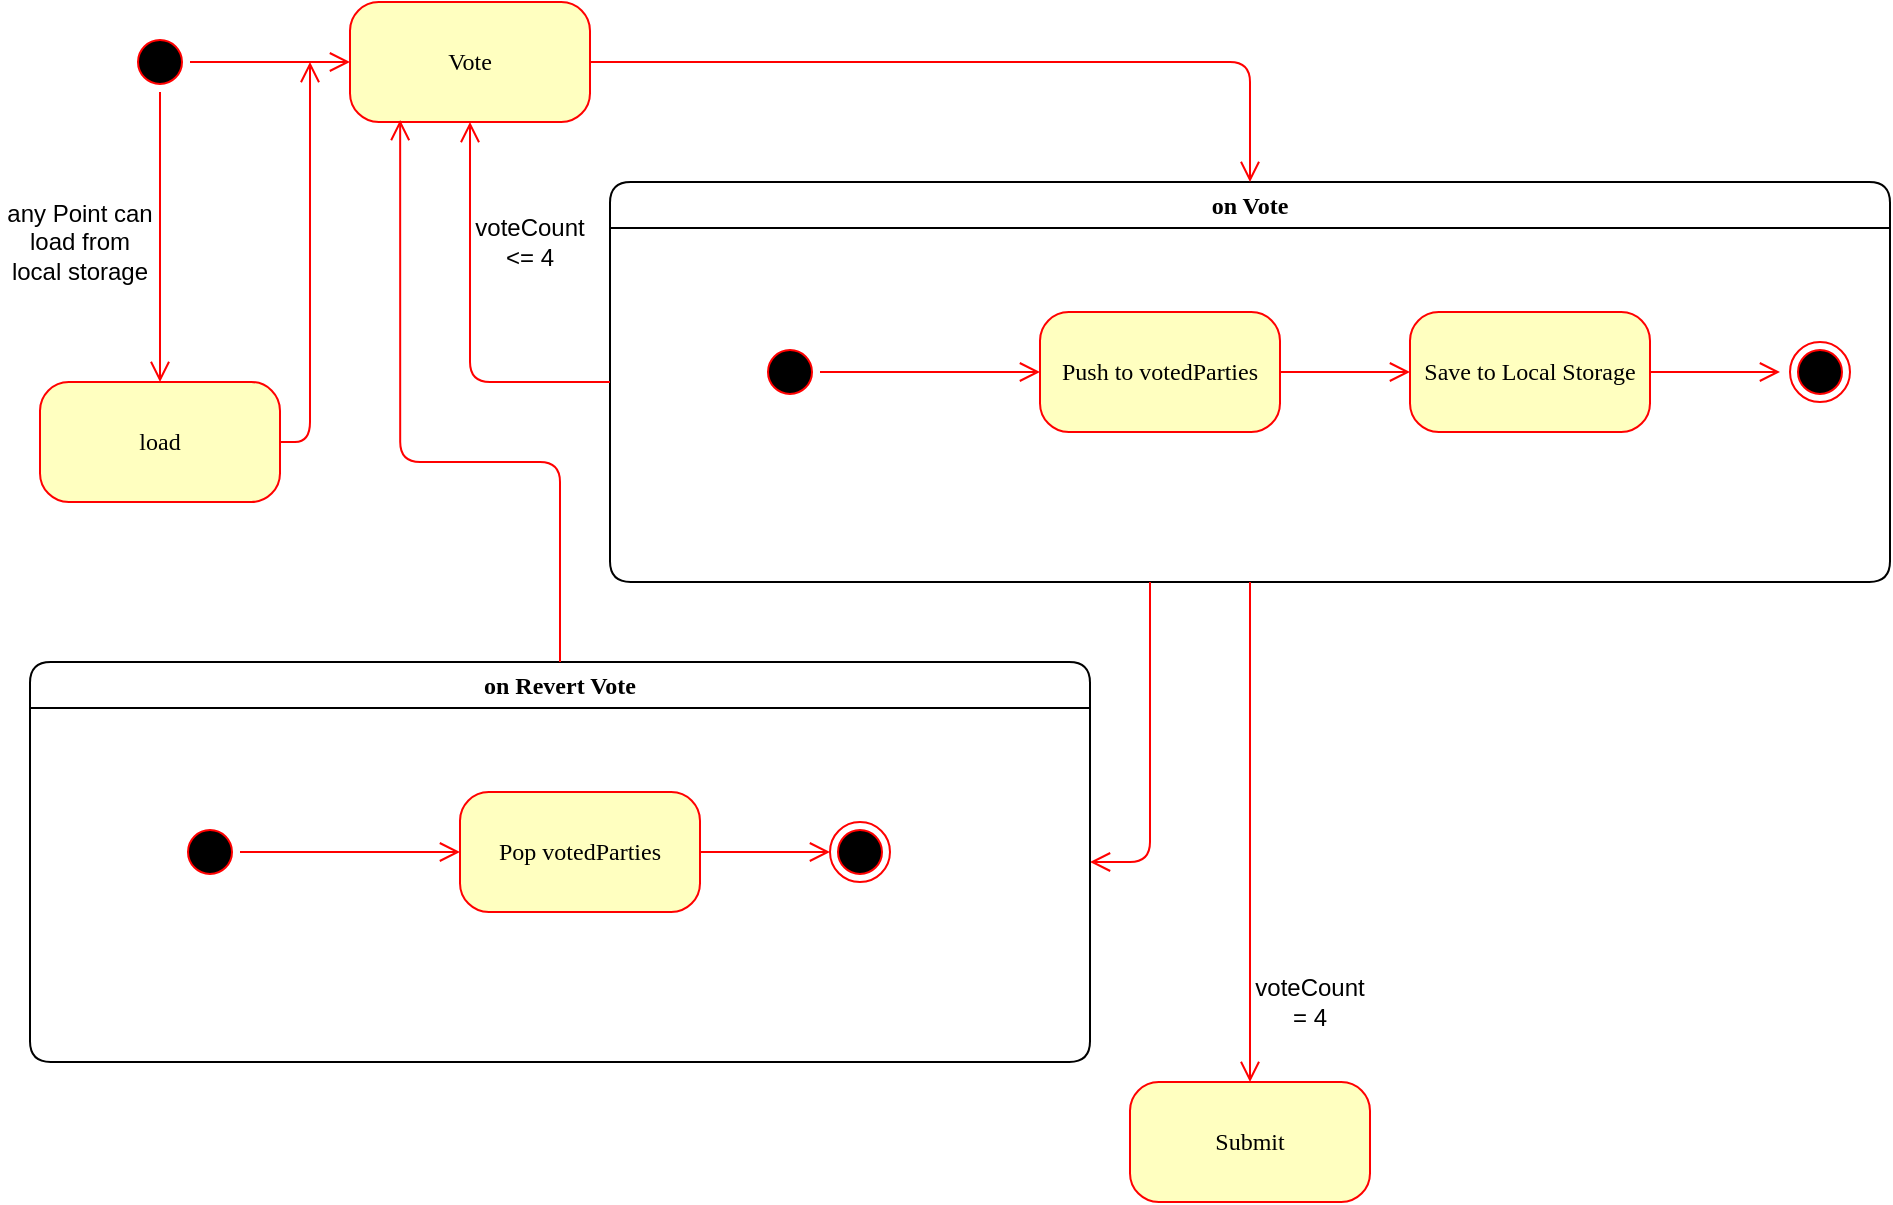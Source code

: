 <mxfile version="13.8.5" type="device"><diagram name="Page-1" id="58cdce13-f638-feb5-8d6f-7d28b1aa9fa0"><mxGraphModel dx="2103" dy="1371" grid="1" gridSize="10" guides="1" tooltips="1" connect="1" arrows="1" fold="1" page="1" pageScale="1" pageWidth="1100" pageHeight="850" background="#ffffff" math="0" shadow="0"><root><mxCell id="0"/><mxCell id="1" parent="0"/><mxCell id="382b91b5511bd0f7-1" value="" style="ellipse;html=1;shape=startState;fillColor=#000000;strokeColor=#ff0000;rounded=1;shadow=0;comic=0;labelBackgroundColor=none;fontFamily=Verdana;fontSize=12;fontColor=#000000;align=center;direction=south;" parent="1" vertex="1"><mxGeometry x="130" y="135" width="30" height="30" as="geometry"/></mxCell><mxCell id="382b91b5511bd0f7-6" value="Vote" style="rounded=1;whiteSpace=wrap;html=1;arcSize=24;fillColor=#ffffc0;strokeColor=#ff0000;shadow=0;comic=0;labelBackgroundColor=none;fontFamily=Verdana;fontSize=12;fontColor=#000000;align=center;" parent="1" vertex="1"><mxGeometry x="240" y="120" width="120" height="60" as="geometry"/></mxCell><mxCell id="2a3bc250acf0617d-7" value="on Vote" style="swimlane;whiteSpace=wrap;html=1;rounded=1;shadow=0;comic=0;labelBackgroundColor=none;strokeWidth=1;fontFamily=Verdana;fontSize=12;align=center;" parent="1" vertex="1"><mxGeometry x="370" y="210" width="640" height="200" as="geometry"/></mxCell><mxCell id="3cde6dad864a17aa-10" style="edgeStyle=elbowEdgeStyle;html=1;labelBackgroundColor=none;endArrow=open;endSize=8;strokeColor=#ff0000;fontFamily=Verdana;fontSize=12;align=left;" parent="2a3bc250acf0617d-7" source="382b91b5511bd0f7-8" target="3cde6dad864a17aa-1" edge="1"><mxGeometry relative="1" as="geometry"/></mxCell><mxCell id="382b91b5511bd0f7-8" value="Push to votedParties" style="rounded=1;whiteSpace=wrap;html=1;arcSize=24;fillColor=#ffffc0;strokeColor=#ff0000;shadow=0;comic=0;labelBackgroundColor=none;fontFamily=Verdana;fontSize=12;fontColor=#000000;align=center;" parent="2a3bc250acf0617d-7" vertex="1"><mxGeometry x="215" y="65" width="120" height="60" as="geometry"/></mxCell><mxCell id="24f968d109e7d6b4-3" value="" style="ellipse;html=1;shape=endState;fillColor=#000000;strokeColor=#ff0000;rounded=1;shadow=0;comic=0;labelBackgroundColor=none;fontFamily=Verdana;fontSize=12;fontColor=#000000;align=center;" parent="2a3bc250acf0617d-7" vertex="1"><mxGeometry x="590" y="80" width="30" height="30" as="geometry"/></mxCell><mxCell id="3cde6dad864a17aa-9" style="edgeStyle=elbowEdgeStyle;html=1;labelBackgroundColor=none;endArrow=open;endSize=8;strokeColor=#ff0000;fontFamily=Verdana;fontSize=12;align=left;" parent="2a3bc250acf0617d-7" source="2a3bc250acf0617d-3" target="382b91b5511bd0f7-8" edge="1"><mxGeometry relative="1" as="geometry"/></mxCell><mxCell id="2a3bc250acf0617d-3" value="" style="ellipse;html=1;shape=startState;fillColor=#000000;strokeColor=#ff0000;rounded=1;shadow=0;comic=0;labelBackgroundColor=none;fontFamily=Verdana;fontSize=12;fontColor=#000000;align=center;direction=south;" parent="2a3bc250acf0617d-7" vertex="1"><mxGeometry x="75" y="80" width="30" height="30" as="geometry"/></mxCell><mxCell id="3cde6dad864a17aa-11" style="edgeStyle=elbowEdgeStyle;html=1;labelBackgroundColor=none;endArrow=open;endSize=8;strokeColor=#ff0000;fontFamily=Verdana;fontSize=12;align=left;" parent="2a3bc250acf0617d-7" source="3cde6dad864a17aa-1" edge="1"><mxGeometry relative="1" as="geometry"><mxPoint x="585" y="95.0" as="targetPoint"/></mxGeometry></mxCell><mxCell id="3cde6dad864a17aa-1" value="Save to Local Storage" style="rounded=1;whiteSpace=wrap;html=1;arcSize=24;fillColor=#ffffc0;strokeColor=#ff0000;shadow=0;comic=0;labelBackgroundColor=none;fontFamily=Verdana;fontSize=12;fontColor=#000000;align=center;" parent="2a3bc250acf0617d-7" vertex="1"><mxGeometry x="400" y="65" width="120" height="60" as="geometry"/></mxCell><mxCell id="2a3bc250acf0617d-9" style="edgeStyle=orthogonalEdgeStyle;html=1;labelBackgroundColor=none;endArrow=open;endSize=8;strokeColor=#ff0000;fontFamily=Verdana;fontSize=12;align=left;" parent="1" source="382b91b5511bd0f7-1" target="382b91b5511bd0f7-6" edge="1"><mxGeometry relative="1" as="geometry"/></mxCell><mxCell id="2a3bc250acf0617d-10" style="edgeStyle=orthogonalEdgeStyle;html=1;labelBackgroundColor=none;endArrow=open;endSize=8;strokeColor=#ff0000;fontFamily=Verdana;fontSize=12;align=left;exitX=1;exitY=0.5;exitDx=0;exitDy=0;entryX=0.5;entryY=0;entryDx=0;entryDy=0;" parent="1" source="382b91b5511bd0f7-6" target="2a3bc250acf0617d-7" edge="1"><mxGeometry relative="1" as="geometry"><Array as="points"><mxPoint x="690" y="150"/></Array><mxPoint x="440" y="150" as="targetPoint"/></mxGeometry></mxCell><mxCell id="q6gn8cdy2ItCI3PLoY8h-2" style="edgeStyle=orthogonalEdgeStyle;html=1;labelBackgroundColor=none;endArrow=open;endSize=8;strokeColor=#ff0000;fontFamily=Verdana;fontSize=12;align=left;exitX=0;exitY=0.5;exitDx=0;exitDy=0;entryX=0.5;entryY=1;entryDx=0;entryDy=0;" edge="1" parent="1" source="2a3bc250acf0617d-7" target="382b91b5511bd0f7-6"><mxGeometry relative="1" as="geometry"><Array as="points"><mxPoint x="300" y="310"/></Array><mxPoint x="430" y="590.0" as="sourcePoint"/><mxPoint x="760" y="650.0" as="targetPoint"/></mxGeometry></mxCell><mxCell id="q6gn8cdy2ItCI3PLoY8h-6" value="voteCount &amp;lt;= 4" style="text;html=1;strokeColor=none;fillColor=none;align=center;verticalAlign=middle;whiteSpace=wrap;rounded=0;" vertex="1" parent="1"><mxGeometry x="310" y="230" width="40" height="20" as="geometry"/></mxCell><mxCell id="q6gn8cdy2ItCI3PLoY8h-8" style="edgeStyle=orthogonalEdgeStyle;html=1;labelBackgroundColor=none;endArrow=open;endSize=8;strokeColor=#ff0000;fontFamily=Verdana;fontSize=12;align=left;exitX=0.5;exitY=1;exitDx=0;exitDy=0;" edge="1" parent="1" source="2a3bc250acf0617d-7"><mxGeometry relative="1" as="geometry"><Array as="points"><mxPoint x="690" y="490"/><mxPoint x="690" y="490"/></Array><mxPoint x="470" y="600.06" as="sourcePoint"/><mxPoint x="690" y="660" as="targetPoint"/></mxGeometry></mxCell><mxCell id="q6gn8cdy2ItCI3PLoY8h-9" value="Submit" style="rounded=1;whiteSpace=wrap;html=1;arcSize=24;fillColor=#ffffc0;strokeColor=#ff0000;shadow=0;comic=0;labelBackgroundColor=none;fontFamily=Verdana;fontSize=12;fontColor=#000000;align=center;" vertex="1" parent="1"><mxGeometry x="630" y="660" width="120" height="60" as="geometry"/></mxCell><mxCell id="q6gn8cdy2ItCI3PLoY8h-10" value="voteCount = 4" style="text;html=1;strokeColor=none;fillColor=none;align=center;verticalAlign=middle;whiteSpace=wrap;rounded=0;" vertex="1" parent="1"><mxGeometry x="700" y="610" width="40" height="20" as="geometry"/></mxCell><mxCell id="q6gn8cdy2ItCI3PLoY8h-11" style="edgeStyle=orthogonalEdgeStyle;html=1;labelBackgroundColor=none;endArrow=open;endSize=8;strokeColor=#ff0000;fontFamily=Verdana;fontSize=12;align=left;entryX=1;entryY=0.5;entryDx=0;entryDy=0;" edge="1" parent="1" target="q6gn8cdy2ItCI3PLoY8h-12"><mxGeometry relative="1" as="geometry"><Array as="points"><mxPoint x="640" y="550"/></Array><mxPoint x="640" y="410" as="sourcePoint"/><mxPoint x="790" y="520" as="targetPoint"/></mxGeometry></mxCell><mxCell id="q6gn8cdy2ItCI3PLoY8h-12" value="on Revert Vote" style="swimlane;whiteSpace=wrap;html=1;rounded=1;shadow=0;comic=0;labelBackgroundColor=none;strokeWidth=1;fontFamily=Verdana;fontSize=12;align=center;" vertex="1" parent="1"><mxGeometry x="80" y="450" width="530" height="200" as="geometry"/></mxCell><mxCell id="q6gn8cdy2ItCI3PLoY8h-13" style="edgeStyle=elbowEdgeStyle;html=1;labelBackgroundColor=none;endArrow=open;endSize=8;strokeColor=#ff0000;fontFamily=Verdana;fontSize=12;align=left;" edge="1" parent="q6gn8cdy2ItCI3PLoY8h-12" source="q6gn8cdy2ItCI3PLoY8h-14"><mxGeometry relative="1" as="geometry"><mxPoint x="400" y="95" as="targetPoint"/></mxGeometry></mxCell><mxCell id="q6gn8cdy2ItCI3PLoY8h-14" value="Pop votedParties" style="rounded=1;whiteSpace=wrap;html=1;arcSize=24;fillColor=#ffffc0;strokeColor=#ff0000;shadow=0;comic=0;labelBackgroundColor=none;fontFamily=Verdana;fontSize=12;fontColor=#000000;align=center;" vertex="1" parent="q6gn8cdy2ItCI3PLoY8h-12"><mxGeometry x="215" y="65" width="120" height="60" as="geometry"/></mxCell><mxCell id="q6gn8cdy2ItCI3PLoY8h-15" value="" style="ellipse;html=1;shape=endState;fillColor=#000000;strokeColor=#ff0000;rounded=1;shadow=0;comic=0;labelBackgroundColor=none;fontFamily=Verdana;fontSize=12;fontColor=#000000;align=center;" vertex="1" parent="q6gn8cdy2ItCI3PLoY8h-12"><mxGeometry x="400" y="80" width="30" height="30" as="geometry"/></mxCell><mxCell id="q6gn8cdy2ItCI3PLoY8h-16" style="edgeStyle=elbowEdgeStyle;html=1;labelBackgroundColor=none;endArrow=open;endSize=8;strokeColor=#ff0000;fontFamily=Verdana;fontSize=12;align=left;" edge="1" parent="q6gn8cdy2ItCI3PLoY8h-12" source="q6gn8cdy2ItCI3PLoY8h-17" target="q6gn8cdy2ItCI3PLoY8h-14"><mxGeometry relative="1" as="geometry"/></mxCell><mxCell id="q6gn8cdy2ItCI3PLoY8h-17" value="" style="ellipse;html=1;shape=startState;fillColor=#000000;strokeColor=#ff0000;rounded=1;shadow=0;comic=0;labelBackgroundColor=none;fontFamily=Verdana;fontSize=12;fontColor=#000000;align=center;direction=south;" vertex="1" parent="q6gn8cdy2ItCI3PLoY8h-12"><mxGeometry x="75" y="80" width="30" height="30" as="geometry"/></mxCell><mxCell id="q6gn8cdy2ItCI3PLoY8h-21" style="edgeStyle=orthogonalEdgeStyle;html=1;labelBackgroundColor=none;endArrow=open;endSize=8;strokeColor=#ff0000;fontFamily=Verdana;fontSize=12;align=left;exitX=1;exitY=0.5;exitDx=0;exitDy=0;entryX=0.5;entryY=0;entryDx=0;entryDy=0;" edge="1" parent="1" source="382b91b5511bd0f7-1" target="q6gn8cdy2ItCI3PLoY8h-22"><mxGeometry relative="1" as="geometry"><Array as="points"/><mxPoint x="160" y="490" as="sourcePoint"/><mxPoint x="145" y="550" as="targetPoint"/></mxGeometry></mxCell><mxCell id="q6gn8cdy2ItCI3PLoY8h-22" value="load" style="rounded=1;whiteSpace=wrap;html=1;arcSize=24;fillColor=#ffffc0;strokeColor=#ff0000;shadow=0;comic=0;labelBackgroundColor=none;fontFamily=Verdana;fontSize=12;fontColor=#000000;align=center;" vertex="1" parent="1"><mxGeometry x="85" y="310" width="120" height="60" as="geometry"/></mxCell><mxCell id="q6gn8cdy2ItCI3PLoY8h-23" value="any Point can load from local storage" style="text;html=1;strokeColor=none;fillColor=none;align=center;verticalAlign=middle;whiteSpace=wrap;rounded=0;" vertex="1" parent="1"><mxGeometry x="65" y="230" width="80" height="20" as="geometry"/></mxCell><mxCell id="q6gn8cdy2ItCI3PLoY8h-24" style="edgeStyle=orthogonalEdgeStyle;html=1;labelBackgroundColor=none;endArrow=open;endSize=8;strokeColor=#ff0000;fontFamily=Verdana;fontSize=12;align=left;exitX=1;exitY=0.5;exitDx=0;exitDy=0;" edge="1" parent="1" source="q6gn8cdy2ItCI3PLoY8h-22"><mxGeometry relative="1" as="geometry"><Array as="points"><mxPoint x="220" y="340"/></Array><mxPoint x="360" y="490" as="sourcePoint"/><mxPoint x="220" y="150" as="targetPoint"/></mxGeometry></mxCell><mxCell id="q6gn8cdy2ItCI3PLoY8h-27" style="edgeStyle=orthogonalEdgeStyle;html=1;labelBackgroundColor=none;endArrow=open;endSize=8;strokeColor=#ff0000;fontFamily=Verdana;fontSize=12;align=left;exitX=0.5;exitY=0;exitDx=0;exitDy=0;entryX=0.209;entryY=0.984;entryDx=0;entryDy=0;entryPerimeter=0;" edge="1" parent="1" source="q6gn8cdy2ItCI3PLoY8h-12" target="382b91b5511bd0f7-6"><mxGeometry relative="1" as="geometry"><mxPoint x="260" y="425.0" as="sourcePoint"/><mxPoint x="340" y="425.0" as="targetPoint"/><Array as="points"><mxPoint x="345" y="350"/><mxPoint x="265" y="350"/></Array></mxGeometry></mxCell></root></mxGraphModel></diagram></mxfile>